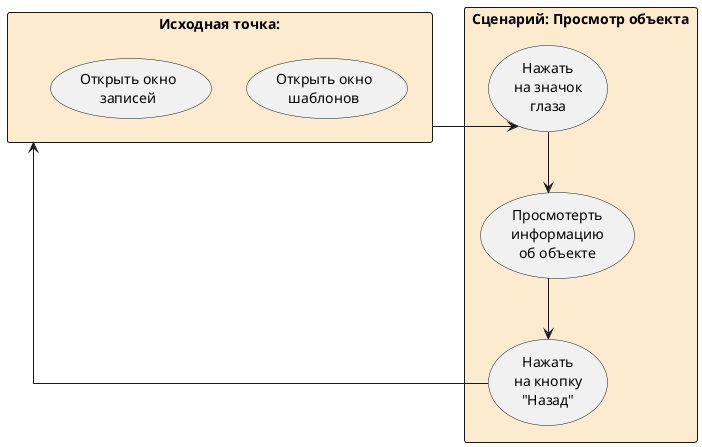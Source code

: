 @startuml

skinparam linetype ortho

skinparam RectangleBackgroundColor #FDEBD0

rectangle "Исходная точка:" as start_place {
    (Открыть окно\nшаблонов) as template_window
    (Открыть окно\nзаписей) as note_window
}

rectangle "Сценарий: Просмотр объекта" {
    (Нажать\nна значок\nглаза) as click_on_eye
    (Просмотерть\nинформацию\nоб объекте) as view_info
    (Нажать\nна кнопку\n"Назад") as go_back
}

start_place -r-> click_on_eye
click_on_eye --> view_info
view_info --> go_back
go_back -l-> start_place

@enduml